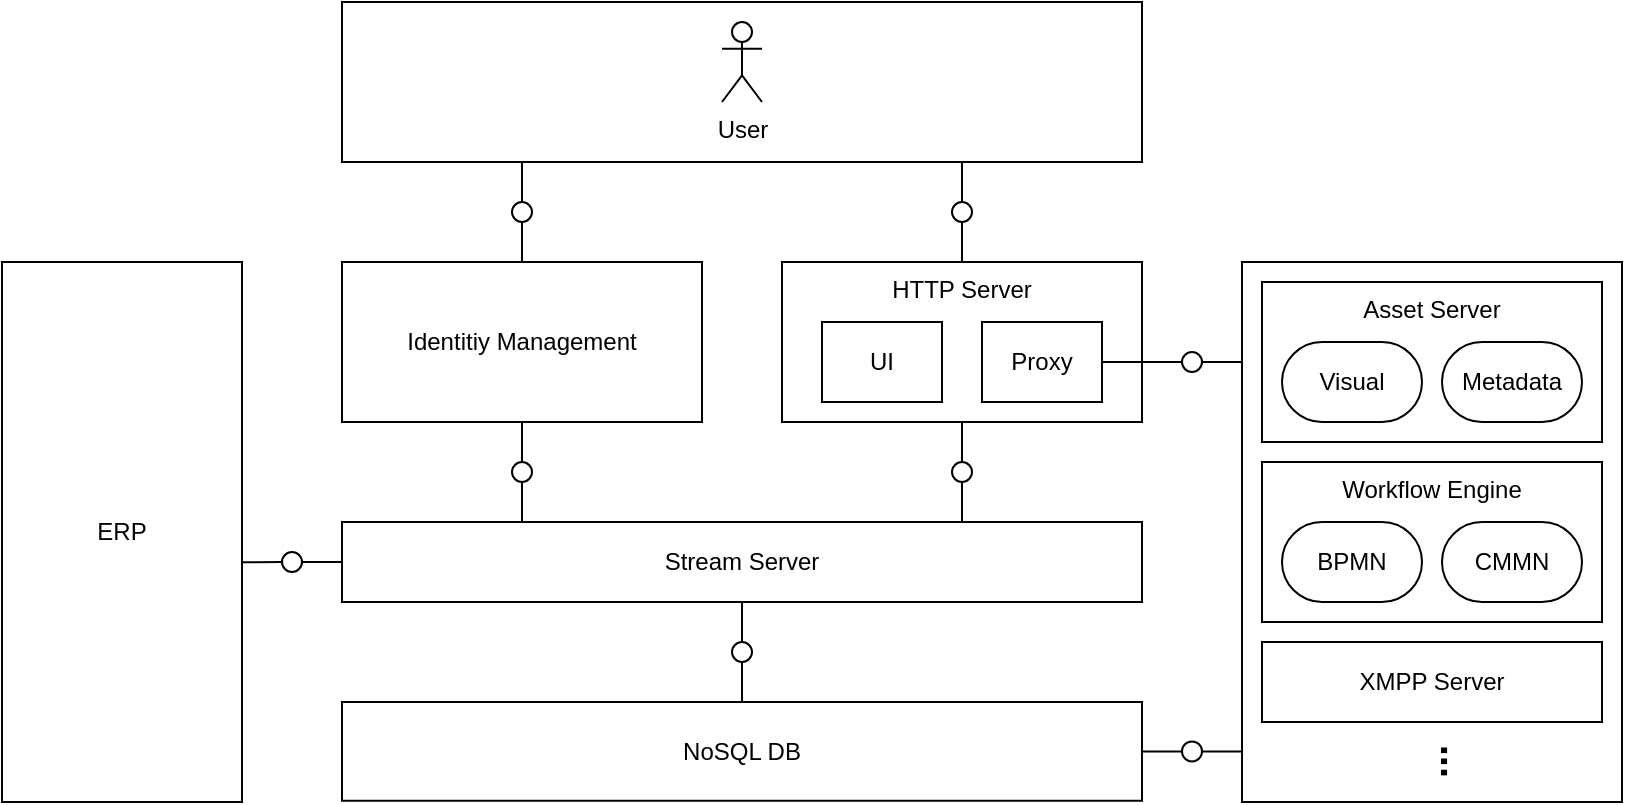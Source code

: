 <mxfile version="13.2.4" type="github">
  <diagram id="8TGCa_ktwGSLHj1pzFkR" name="Page-1">
    <mxGraphModel dx="313" dy="175" grid="1" gridSize="10" guides="1" tooltips="1" connect="1" arrows="1" fold="1" page="1" pageScale="1" pageWidth="850" pageHeight="1100" math="0" shadow="0">
      <root>
        <mxCell id="0" />
        <mxCell id="1" parent="0" />
        <mxCell id="qzlA5_UaND0cFiVb6v2D-30" value="XMPP Server" style="rounded=0;whiteSpace=wrap;html=1;" vertex="1" parent="1">
          <mxGeometry x="650" y="210" width="190" height="270" as="geometry" />
        </mxCell>
        <mxCell id="qzlA5_UaND0cFiVb6v2D-23" value="Asset Server" style="rounded=0;whiteSpace=wrap;html=1;verticalAlign=top;" vertex="1" parent="1">
          <mxGeometry x="660" y="220" width="170" height="80" as="geometry" />
        </mxCell>
        <mxCell id="qzlA5_UaND0cFiVb6v2D-3" value="" style="rounded=0;whiteSpace=wrap;html=1;points=[[0.225,1],[0.775,1]]" vertex="1" parent="1">
          <mxGeometry x="200" y="80" width="400" height="80" as="geometry" />
        </mxCell>
        <mxCell id="qzlA5_UaND0cFiVb6v2D-2" value="User" style="shape=umlActor;verticalLabelPosition=bottom;labelBackgroundColor=#ffffff;verticalAlign=top;html=1;outlineConnect=0;" vertex="1" parent="1">
          <mxGeometry x="390" y="90" width="20" height="40" as="geometry" />
        </mxCell>
        <mxCell id="qzlA5_UaND0cFiVb6v2D-10" value="Identitiy Management" style="rounded=0;whiteSpace=wrap;html=1;" vertex="1" parent="1">
          <mxGeometry x="200" y="210" width="180" height="80" as="geometry" />
        </mxCell>
        <mxCell id="qzlA5_UaND0cFiVb6v2D-12" value="HTTP Server" style="rounded=0;whiteSpace=wrap;html=1;verticalAlign=top;" vertex="1" parent="1">
          <mxGeometry x="420" y="210" width="180" height="80" as="geometry" />
        </mxCell>
        <mxCell id="qzlA5_UaND0cFiVb6v2D-14" value="UI" style="rounded=0;whiteSpace=wrap;html=1;" vertex="1" parent="1">
          <mxGeometry x="440" y="240" width="60" height="40" as="geometry" />
        </mxCell>
        <mxCell id="qzlA5_UaND0cFiVb6v2D-15" value="Proxy" style="rounded=0;whiteSpace=wrap;html=1;" vertex="1" parent="1">
          <mxGeometry x="520" y="240" width="60" height="40" as="geometry" />
        </mxCell>
        <mxCell id="qzlA5_UaND0cFiVb6v2D-18" value="Stream Server" style="rounded=0;whiteSpace=wrap;html=1;points=[[0.225,0],[0.775,0],[0.5,1]]" vertex="1" parent="1">
          <mxGeometry x="200" y="340" width="400" height="40" as="geometry" />
        </mxCell>
        <mxCell id="qzlA5_UaND0cFiVb6v2D-19" value="NoSQL DB" style="rounded=0;whiteSpace=wrap;html=1;" vertex="1" parent="1">
          <mxGeometry x="200" y="430" width="400" height="49.38" as="geometry" />
        </mxCell>
        <mxCell id="qzlA5_UaND0cFiVb6v2D-20" value="Metadata" style="rounded=1;whiteSpace=wrap;html=1;arcSize=50;" vertex="1" parent="1">
          <mxGeometry x="750" y="250" width="70" height="40" as="geometry" />
        </mxCell>
        <mxCell id="qzlA5_UaND0cFiVb6v2D-21" value="Visual" style="rounded=1;whiteSpace=wrap;html=1;arcSize=50;" vertex="1" parent="1">
          <mxGeometry x="670" y="250" width="70" height="40" as="geometry" />
        </mxCell>
        <mxCell id="qzlA5_UaND0cFiVb6v2D-26" value="Workflow Engine" style="rounded=0;whiteSpace=wrap;html=1;verticalAlign=top;" vertex="1" parent="1">
          <mxGeometry x="660" y="310" width="170" height="80" as="geometry" />
        </mxCell>
        <mxCell id="qzlA5_UaND0cFiVb6v2D-27" value="CMMN" style="rounded=1;whiteSpace=wrap;html=1;arcSize=50;" vertex="1" parent="1">
          <mxGeometry x="750" y="340" width="70" height="40" as="geometry" />
        </mxCell>
        <mxCell id="qzlA5_UaND0cFiVb6v2D-28" value="BPMN" style="rounded=1;whiteSpace=wrap;html=1;arcSize=50;" vertex="1" parent="1">
          <mxGeometry x="670" y="340" width="70" height="40" as="geometry" />
        </mxCell>
        <mxCell id="qzlA5_UaND0cFiVb6v2D-32" value="ERP" style="rounded=0;whiteSpace=wrap;html=1;" vertex="1" parent="1">
          <mxGeometry x="30" y="210" width="120" height="270" as="geometry" />
        </mxCell>
        <mxCell id="qzlA5_UaND0cFiVb6v2D-33" value="..." style="rounded=0;whiteSpace=wrap;html=1;fontStyle=1;fontSize=20;verticalAlign=middle;rotation=90;strokeColor=none;fillColor=none;" vertex="1" parent="1">
          <mxGeometry x="738" y="440" width="40" height="39.38" as="geometry" />
        </mxCell>
        <mxCell id="qzlA5_UaND0cFiVb6v2D-29" value="XMPP Server" style="rounded=0;whiteSpace=wrap;html=1;" vertex="1" parent="1">
          <mxGeometry x="660" y="400" width="170" height="40" as="geometry" />
        </mxCell>
        <mxCell id="qzlA5_UaND0cFiVb6v2D-34" value="" style="endArrow=none;html=1;fontSize=15;exitX=0.5;exitY=0;exitDx=0;exitDy=0;entryX=0.225;entryY=1;entryDx=0;entryDy=0;" edge="1" parent="1" source="qzlA5_UaND0cFiVb6v2D-35" target="qzlA5_UaND0cFiVb6v2D-3">
          <mxGeometry width="50" height="50" relative="1" as="geometry">
            <mxPoint x="180" y="220" as="sourcePoint" />
            <mxPoint x="240" y="185" as="targetPoint" />
          </mxGeometry>
        </mxCell>
        <mxCell id="qzlA5_UaND0cFiVb6v2D-35" value="" style="ellipse;whiteSpace=wrap;html=1;aspect=fixed;fillColor=none;fontSize=15;" vertex="1" parent="1">
          <mxGeometry x="285" y="180" width="10" height="10" as="geometry" />
        </mxCell>
        <mxCell id="qzlA5_UaND0cFiVb6v2D-39" value="" style="endArrow=none;html=1;fontSize=15;exitX=0.5;exitY=0;exitDx=0;exitDy=0;entryX=0.5;entryY=1;entryDx=0;entryDy=0;" edge="1" parent="1" source="qzlA5_UaND0cFiVb6v2D-10" target="qzlA5_UaND0cFiVb6v2D-35">
          <mxGeometry width="50" height="50" relative="1" as="geometry">
            <mxPoint x="290" y="190" as="sourcePoint" />
            <mxPoint x="290" y="170" as="targetPoint" />
          </mxGeometry>
        </mxCell>
        <mxCell id="qzlA5_UaND0cFiVb6v2D-46" value="" style="endArrow=none;html=1;fontSize=15;exitX=0.5;exitY=0;exitDx=0;exitDy=0;entryX=0.775;entryY=1;entryDx=0;entryDy=0;" edge="1" parent="1" source="qzlA5_UaND0cFiVb6v2D-47" target="qzlA5_UaND0cFiVb6v2D-3">
          <mxGeometry width="50" height="50" relative="1" as="geometry">
            <mxPoint x="295" y="230" as="sourcePoint" />
            <mxPoint x="395" y="170" as="targetPoint" />
          </mxGeometry>
        </mxCell>
        <mxCell id="qzlA5_UaND0cFiVb6v2D-47" value="" style="ellipse;whiteSpace=wrap;html=1;aspect=fixed;fillColor=none;fontSize=15;" vertex="1" parent="1">
          <mxGeometry x="505" y="180" width="10" height="10" as="geometry" />
        </mxCell>
        <mxCell id="qzlA5_UaND0cFiVb6v2D-48" value="" style="endArrow=none;html=1;fontSize=15;exitX=0.5;exitY=0;exitDx=0;exitDy=0;entryX=0.5;entryY=1;entryDx=0;entryDy=0;" edge="1" parent="1" target="qzlA5_UaND0cFiVb6v2D-47" source="qzlA5_UaND0cFiVb6v2D-12">
          <mxGeometry width="50" height="50" relative="1" as="geometry">
            <mxPoint x="395" y="220" as="sourcePoint" />
            <mxPoint x="405" y="180" as="targetPoint" />
          </mxGeometry>
        </mxCell>
        <mxCell id="qzlA5_UaND0cFiVb6v2D-49" value="" style="endArrow=none;html=1;fontSize=15;exitX=0.5;exitY=0;exitDx=0;exitDy=0;entryX=0.5;entryY=1;entryDx=0;entryDy=0;" edge="1" parent="1" source="qzlA5_UaND0cFiVb6v2D-50" target="qzlA5_UaND0cFiVb6v2D-10">
          <mxGeometry width="50" height="50" relative="1" as="geometry">
            <mxPoint x="190" y="314" as="sourcePoint" />
            <mxPoint x="300" y="254" as="targetPoint" />
          </mxGeometry>
        </mxCell>
        <mxCell id="qzlA5_UaND0cFiVb6v2D-50" value="" style="ellipse;whiteSpace=wrap;html=1;aspect=fixed;fillColor=none;fontSize=15;" vertex="1" parent="1">
          <mxGeometry x="285" y="310" width="10" height="10" as="geometry" />
        </mxCell>
        <mxCell id="qzlA5_UaND0cFiVb6v2D-51" value="" style="endArrow=none;html=1;fontSize=15;exitX=0.225;exitY=0;exitDx=0;exitDy=0;entryX=0.5;entryY=1;entryDx=0;entryDy=0;" edge="1" parent="1" target="qzlA5_UaND0cFiVb6v2D-50" source="qzlA5_UaND0cFiVb6v2D-18">
          <mxGeometry width="50" height="50" relative="1" as="geometry">
            <mxPoint x="300" y="304" as="sourcePoint" />
            <mxPoint x="300" y="264" as="targetPoint" />
          </mxGeometry>
        </mxCell>
        <mxCell id="qzlA5_UaND0cFiVb6v2D-53" value="" style="ellipse;whiteSpace=wrap;html=1;aspect=fixed;fillColor=none;fontSize=15;" vertex="1" parent="1">
          <mxGeometry x="505" y="310" width="10" height="10" as="geometry" />
        </mxCell>
        <mxCell id="qzlA5_UaND0cFiVb6v2D-54" value="" style="endArrow=none;html=1;fontSize=15;exitX=0.5;exitY=0;exitDx=0;exitDy=0;entryX=0.5;entryY=1;entryDx=0;entryDy=0;" edge="1" parent="1" source="qzlA5_UaND0cFiVb6v2D-53" target="qzlA5_UaND0cFiVb6v2D-12">
          <mxGeometry width="50" height="50" relative="1" as="geometry">
            <mxPoint x="300" y="350" as="sourcePoint" />
            <mxPoint x="300" y="330" as="targetPoint" />
          </mxGeometry>
        </mxCell>
        <mxCell id="qzlA5_UaND0cFiVb6v2D-55" value="" style="endArrow=none;html=1;fontSize=15;exitX=0.775;exitY=0;exitDx=0;exitDy=0;entryX=0.5;entryY=1;entryDx=0;entryDy=0;" edge="1" parent="1" source="qzlA5_UaND0cFiVb6v2D-18" target="qzlA5_UaND0cFiVb6v2D-53">
          <mxGeometry width="50" height="50" relative="1" as="geometry">
            <mxPoint x="520" y="320" as="sourcePoint" />
            <mxPoint x="520" y="300.0" as="targetPoint" />
          </mxGeometry>
        </mxCell>
        <mxCell id="qzlA5_UaND0cFiVb6v2D-56" value="" style="ellipse;whiteSpace=wrap;html=1;aspect=fixed;fillColor=none;fontSize=15;" vertex="1" parent="1">
          <mxGeometry x="395" y="400" width="10" height="10" as="geometry" />
        </mxCell>
        <mxCell id="qzlA5_UaND0cFiVb6v2D-57" value="" style="endArrow=none;html=1;fontSize=15;exitX=0.5;exitY=0;exitDx=0;exitDy=0;entryX=0.5;entryY=1;entryDx=0;entryDy=0;" edge="1" parent="1" source="qzlA5_UaND0cFiVb6v2D-56" target="qzlA5_UaND0cFiVb6v2D-18">
          <mxGeometry width="50" height="50" relative="1" as="geometry">
            <mxPoint x="190" y="440" as="sourcePoint" />
            <mxPoint x="370" y="400" as="targetPoint" />
          </mxGeometry>
        </mxCell>
        <mxCell id="qzlA5_UaND0cFiVb6v2D-58" value="" style="endArrow=none;html=1;fontSize=15;entryX=0.5;entryY=1;entryDx=0;entryDy=0;exitX=0.5;exitY=0;exitDx=0;exitDy=0;" edge="1" parent="1" target="qzlA5_UaND0cFiVb6v2D-56" source="qzlA5_UaND0cFiVb6v2D-19">
          <mxGeometry width="50" height="50" relative="1" as="geometry">
            <mxPoint x="370" y="420" as="sourcePoint" />
            <mxPoint x="410" y="390.0" as="targetPoint" />
          </mxGeometry>
        </mxCell>
        <mxCell id="qzlA5_UaND0cFiVb6v2D-60" value="" style="ellipse;whiteSpace=wrap;html=1;aspect=fixed;fillColor=none;fontSize=15;" vertex="1" parent="1">
          <mxGeometry x="620" y="255" width="10" height="10" as="geometry" />
        </mxCell>
        <mxCell id="qzlA5_UaND0cFiVb6v2D-61" value="" style="ellipse;whiteSpace=wrap;html=1;aspect=fixed;fillColor=none;fontSize=15;" vertex="1" parent="1">
          <mxGeometry x="620" y="449.69" width="10" height="10" as="geometry" />
        </mxCell>
        <mxCell id="qzlA5_UaND0cFiVb6v2D-62" value="" style="endArrow=none;html=1;fontSize=15;exitX=1;exitY=0.5;exitDx=0;exitDy=0;entryX=0;entryY=0.5;entryDx=0;entryDy=0;" edge="1" parent="1" source="qzlA5_UaND0cFiVb6v2D-15" target="qzlA5_UaND0cFiVb6v2D-60">
          <mxGeometry width="50" height="50" relative="1" as="geometry">
            <mxPoint x="580" y="360" as="sourcePoint" />
            <mxPoint x="630" y="310" as="targetPoint" />
          </mxGeometry>
        </mxCell>
        <mxCell id="qzlA5_UaND0cFiVb6v2D-63" value="" style="endArrow=none;html=1;fontSize=15;entryX=0;entryY=0.5;entryDx=0;entryDy=0;exitX=1;exitY=0.5;exitDx=0;exitDy=0;" edge="1" parent="1" source="qzlA5_UaND0cFiVb6v2D-19" target="qzlA5_UaND0cFiVb6v2D-61">
          <mxGeometry width="50" height="50" relative="1" as="geometry">
            <mxPoint x="610" y="470" as="sourcePoint" />
            <mxPoint x="630" y="364.69" as="targetPoint" />
          </mxGeometry>
        </mxCell>
        <mxCell id="qzlA5_UaND0cFiVb6v2D-64" value="" style="endArrow=none;html=1;fontSize=15;exitX=1;exitY=0.5;exitDx=0;exitDy=0;entryX=0;entryY=0.556;entryDx=0;entryDy=0;entryPerimeter=0;" edge="1" parent="1" source="qzlA5_UaND0cFiVb6v2D-61">
          <mxGeometry width="50" height="50" relative="1" as="geometry">
            <mxPoint x="590" y="364.69" as="sourcePoint" />
            <mxPoint x="650" y="454.81" as="targetPoint" />
          </mxGeometry>
        </mxCell>
        <mxCell id="qzlA5_UaND0cFiVb6v2D-65" value="" style="endArrow=none;html=1;fontSize=15;entryX=1;entryY=0.5;entryDx=0;entryDy=0;exitX=0;exitY=0.185;exitDx=0;exitDy=0;exitPerimeter=0;" edge="1" parent="1" source="qzlA5_UaND0cFiVb6v2D-30" target="qzlA5_UaND0cFiVb6v2D-60">
          <mxGeometry width="50" height="50" relative="1" as="geometry">
            <mxPoint x="580" y="360" as="sourcePoint" />
            <mxPoint x="630" y="310" as="targetPoint" />
          </mxGeometry>
        </mxCell>
        <mxCell id="qzlA5_UaND0cFiVb6v2D-69" value="" style="ellipse;whiteSpace=wrap;html=1;aspect=fixed;fillColor=none;fontSize=15;" vertex="1" parent="1">
          <mxGeometry x="170" y="355" width="10" height="10" as="geometry" />
        </mxCell>
        <mxCell id="qzlA5_UaND0cFiVb6v2D-70" value="" style="endArrow=none;html=1;fontSize=15;entryX=0;entryY=0.5;entryDx=0;entryDy=0;exitX=1;exitY=0.556;exitDx=0;exitDy=0;exitPerimeter=0;" edge="1" parent="1" source="qzlA5_UaND0cFiVb6v2D-32" target="qzlA5_UaND0cFiVb6v2D-69">
          <mxGeometry width="50" height="50" relative="1" as="geometry">
            <mxPoint x="180" y="430" as="sourcePoint" />
            <mxPoint x="230" y="380" as="targetPoint" />
          </mxGeometry>
        </mxCell>
        <mxCell id="qzlA5_UaND0cFiVb6v2D-71" value="" style="endArrow=none;html=1;fontSize=15;entryX=1;entryY=0.5;entryDx=0;entryDy=0;" edge="1" parent="1" source="qzlA5_UaND0cFiVb6v2D-18" target="qzlA5_UaND0cFiVb6v2D-69">
          <mxGeometry width="50" height="50" relative="1" as="geometry">
            <mxPoint x="180" y="440" as="sourcePoint" />
            <mxPoint x="230" y="390" as="targetPoint" />
          </mxGeometry>
        </mxCell>
      </root>
    </mxGraphModel>
  </diagram>
</mxfile>
